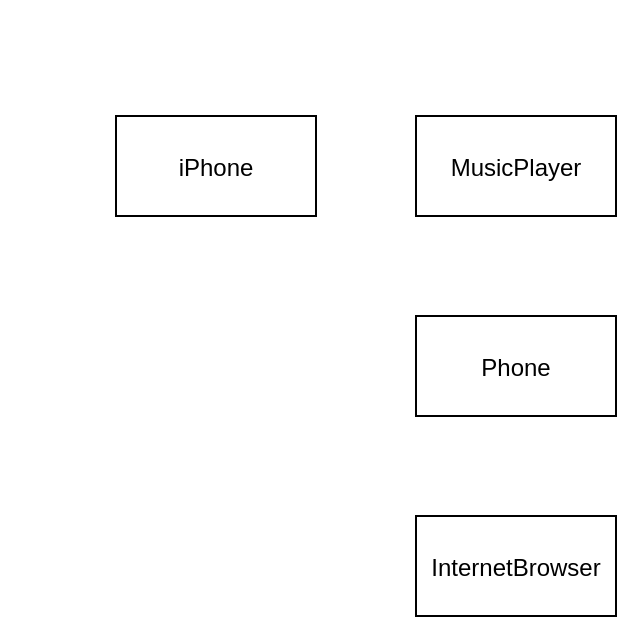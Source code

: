 <mxfile version="24.1.0" type="device">
  <diagram id="zqtmustm1WDeSPgfxmpH" name="Iphone">
    <mxGraphModel dx="19380" dy="13531" grid="1" gridSize="10" guides="1" tooltips="1" connect="1" arrows="1" fold="1" page="1" pageScale="1" pageWidth="850" pageHeight="1100" math="0" shadow="0">
      <root>
        <mxCell id="0" />
        <mxCell id="1" parent="0" />
        <mxCell id="2" value="iPhone" style="shape=rectangle" parent="1" vertex="1">
          <mxGeometry x="50" y="50" width="100" height="50" as="geometry" />
        </mxCell>
        <mxCell id="3" value="MusicPlayer" style="shape=rectangle" parent="1" vertex="1">
          <mxGeometry x="200" y="50" width="100" height="50" as="geometry" />
        </mxCell>
        <mxCell id="4" value="Phone" style="shape=rectangle" parent="1" vertex="1">
          <mxGeometry x="200" y="150" width="100" height="50" as="geometry" />
        </mxCell>
        <mxCell id="5" value="InternetBrowser" style="shape=rectangle" parent="1" vertex="1">
          <mxGeometry x="200" y="250" width="100" height="50" as="geometry" />
        </mxCell>
        <mxCell id="6" parent="1" source="2" target="3" edge="1" />
        <mxCell id="7" parent="1" source="2" target="4" edge="1" />
        <mxCell id="8" parent="1" source="2" target="5" edge="1" />
      </root>
    </mxGraphModel>
  </diagram>
</mxfile>
